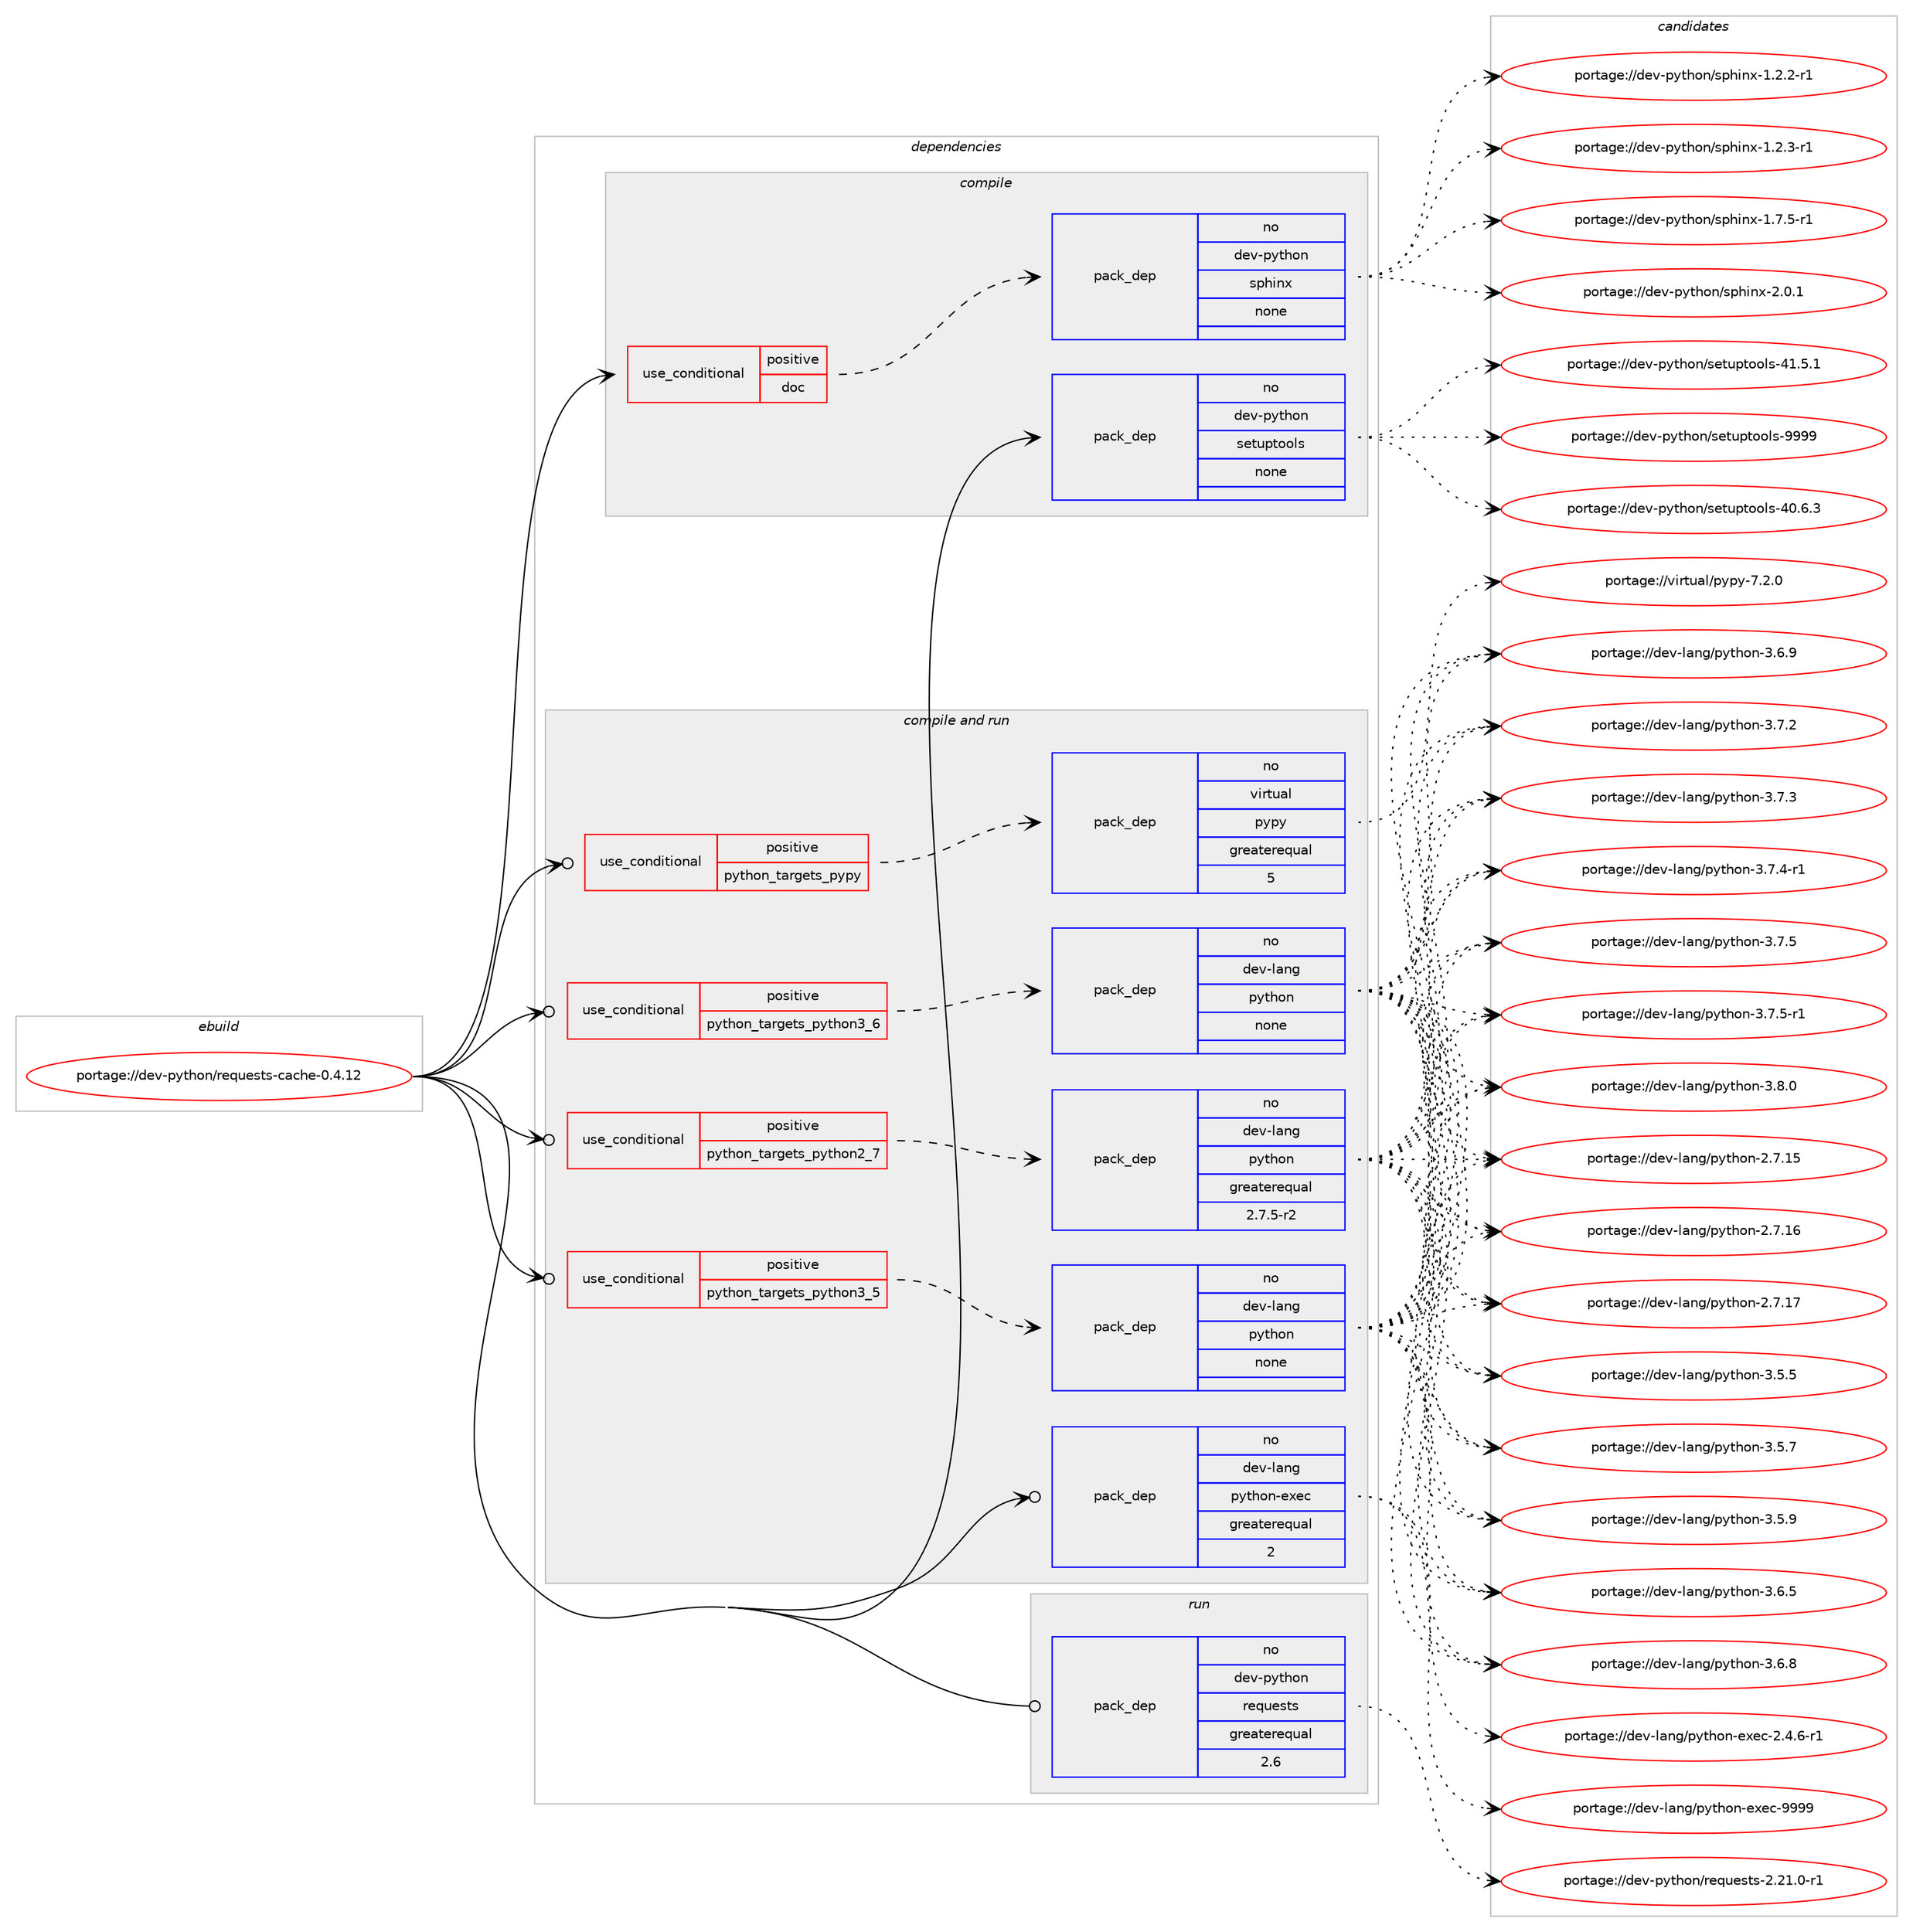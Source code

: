 digraph prolog {

# *************
# Graph options
# *************

newrank=true;
concentrate=true;
compound=true;
graph [rankdir=LR,fontname=Helvetica,fontsize=10,ranksep=1.5];#, ranksep=2.5, nodesep=0.2];
edge  [arrowhead=vee];
node  [fontname=Helvetica,fontsize=10];

# **********
# The ebuild
# **********

subgraph cluster_leftcol {
color=gray;
rank=same;
label=<<i>ebuild</i>>;
id [label="portage://dev-python/requests-cache-0.4.12", color=red, width=4, href="../dev-python/requests-cache-0.4.12.svg"];
}

# ****************
# The dependencies
# ****************

subgraph cluster_midcol {
color=gray;
label=<<i>dependencies</i>>;
subgraph cluster_compile {
fillcolor="#eeeeee";
style=filled;
label=<<i>compile</i>>;
subgraph cond37925 {
dependency170160 [label=<<TABLE BORDER="0" CELLBORDER="1" CELLSPACING="0" CELLPADDING="4"><TR><TD ROWSPAN="3" CELLPADDING="10">use_conditional</TD></TR><TR><TD>positive</TD></TR><TR><TD>doc</TD></TR></TABLE>>, shape=none, color=red];
subgraph pack128834 {
dependency170161 [label=<<TABLE BORDER="0" CELLBORDER="1" CELLSPACING="0" CELLPADDING="4" WIDTH="220"><TR><TD ROWSPAN="6" CELLPADDING="30">pack_dep</TD></TR><TR><TD WIDTH="110">no</TD></TR><TR><TD>dev-python</TD></TR><TR><TD>sphinx</TD></TR><TR><TD>none</TD></TR><TR><TD></TD></TR></TABLE>>, shape=none, color=blue];
}
dependency170160:e -> dependency170161:w [weight=20,style="dashed",arrowhead="vee"];
}
id:e -> dependency170160:w [weight=20,style="solid",arrowhead="vee"];
subgraph pack128835 {
dependency170162 [label=<<TABLE BORDER="0" CELLBORDER="1" CELLSPACING="0" CELLPADDING="4" WIDTH="220"><TR><TD ROWSPAN="6" CELLPADDING="30">pack_dep</TD></TR><TR><TD WIDTH="110">no</TD></TR><TR><TD>dev-python</TD></TR><TR><TD>setuptools</TD></TR><TR><TD>none</TD></TR><TR><TD></TD></TR></TABLE>>, shape=none, color=blue];
}
id:e -> dependency170162:w [weight=20,style="solid",arrowhead="vee"];
}
subgraph cluster_compileandrun {
fillcolor="#eeeeee";
style=filled;
label=<<i>compile and run</i>>;
subgraph cond37926 {
dependency170163 [label=<<TABLE BORDER="0" CELLBORDER="1" CELLSPACING="0" CELLPADDING="4"><TR><TD ROWSPAN="3" CELLPADDING="10">use_conditional</TD></TR><TR><TD>positive</TD></TR><TR><TD>python_targets_pypy</TD></TR></TABLE>>, shape=none, color=red];
subgraph pack128836 {
dependency170164 [label=<<TABLE BORDER="0" CELLBORDER="1" CELLSPACING="0" CELLPADDING="4" WIDTH="220"><TR><TD ROWSPAN="6" CELLPADDING="30">pack_dep</TD></TR><TR><TD WIDTH="110">no</TD></TR><TR><TD>virtual</TD></TR><TR><TD>pypy</TD></TR><TR><TD>greaterequal</TD></TR><TR><TD>5</TD></TR></TABLE>>, shape=none, color=blue];
}
dependency170163:e -> dependency170164:w [weight=20,style="dashed",arrowhead="vee"];
}
id:e -> dependency170163:w [weight=20,style="solid",arrowhead="odotvee"];
subgraph cond37927 {
dependency170165 [label=<<TABLE BORDER="0" CELLBORDER="1" CELLSPACING="0" CELLPADDING="4"><TR><TD ROWSPAN="3" CELLPADDING="10">use_conditional</TD></TR><TR><TD>positive</TD></TR><TR><TD>python_targets_python2_7</TD></TR></TABLE>>, shape=none, color=red];
subgraph pack128837 {
dependency170166 [label=<<TABLE BORDER="0" CELLBORDER="1" CELLSPACING="0" CELLPADDING="4" WIDTH="220"><TR><TD ROWSPAN="6" CELLPADDING="30">pack_dep</TD></TR><TR><TD WIDTH="110">no</TD></TR><TR><TD>dev-lang</TD></TR><TR><TD>python</TD></TR><TR><TD>greaterequal</TD></TR><TR><TD>2.7.5-r2</TD></TR></TABLE>>, shape=none, color=blue];
}
dependency170165:e -> dependency170166:w [weight=20,style="dashed",arrowhead="vee"];
}
id:e -> dependency170165:w [weight=20,style="solid",arrowhead="odotvee"];
subgraph cond37928 {
dependency170167 [label=<<TABLE BORDER="0" CELLBORDER="1" CELLSPACING="0" CELLPADDING="4"><TR><TD ROWSPAN="3" CELLPADDING="10">use_conditional</TD></TR><TR><TD>positive</TD></TR><TR><TD>python_targets_python3_5</TD></TR></TABLE>>, shape=none, color=red];
subgraph pack128838 {
dependency170168 [label=<<TABLE BORDER="0" CELLBORDER="1" CELLSPACING="0" CELLPADDING="4" WIDTH="220"><TR><TD ROWSPAN="6" CELLPADDING="30">pack_dep</TD></TR><TR><TD WIDTH="110">no</TD></TR><TR><TD>dev-lang</TD></TR><TR><TD>python</TD></TR><TR><TD>none</TD></TR><TR><TD></TD></TR></TABLE>>, shape=none, color=blue];
}
dependency170167:e -> dependency170168:w [weight=20,style="dashed",arrowhead="vee"];
}
id:e -> dependency170167:w [weight=20,style="solid",arrowhead="odotvee"];
subgraph cond37929 {
dependency170169 [label=<<TABLE BORDER="0" CELLBORDER="1" CELLSPACING="0" CELLPADDING="4"><TR><TD ROWSPAN="3" CELLPADDING="10">use_conditional</TD></TR><TR><TD>positive</TD></TR><TR><TD>python_targets_python3_6</TD></TR></TABLE>>, shape=none, color=red];
subgraph pack128839 {
dependency170170 [label=<<TABLE BORDER="0" CELLBORDER="1" CELLSPACING="0" CELLPADDING="4" WIDTH="220"><TR><TD ROWSPAN="6" CELLPADDING="30">pack_dep</TD></TR><TR><TD WIDTH="110">no</TD></TR><TR><TD>dev-lang</TD></TR><TR><TD>python</TD></TR><TR><TD>none</TD></TR><TR><TD></TD></TR></TABLE>>, shape=none, color=blue];
}
dependency170169:e -> dependency170170:w [weight=20,style="dashed",arrowhead="vee"];
}
id:e -> dependency170169:w [weight=20,style="solid",arrowhead="odotvee"];
subgraph pack128840 {
dependency170171 [label=<<TABLE BORDER="0" CELLBORDER="1" CELLSPACING="0" CELLPADDING="4" WIDTH="220"><TR><TD ROWSPAN="6" CELLPADDING="30">pack_dep</TD></TR><TR><TD WIDTH="110">no</TD></TR><TR><TD>dev-lang</TD></TR><TR><TD>python-exec</TD></TR><TR><TD>greaterequal</TD></TR><TR><TD>2</TD></TR></TABLE>>, shape=none, color=blue];
}
id:e -> dependency170171:w [weight=20,style="solid",arrowhead="odotvee"];
}
subgraph cluster_run {
fillcolor="#eeeeee";
style=filled;
label=<<i>run</i>>;
subgraph pack128841 {
dependency170172 [label=<<TABLE BORDER="0" CELLBORDER="1" CELLSPACING="0" CELLPADDING="4" WIDTH="220"><TR><TD ROWSPAN="6" CELLPADDING="30">pack_dep</TD></TR><TR><TD WIDTH="110">no</TD></TR><TR><TD>dev-python</TD></TR><TR><TD>requests</TD></TR><TR><TD>greaterequal</TD></TR><TR><TD>2.6</TD></TR></TABLE>>, shape=none, color=blue];
}
id:e -> dependency170172:w [weight=20,style="solid",arrowhead="odot"];
}
}

# **************
# The candidates
# **************

subgraph cluster_choices {
rank=same;
color=gray;
label=<<i>candidates</i>>;

subgraph choice128834 {
color=black;
nodesep=1;
choiceportage10010111845112121116104111110471151121041051101204549465046504511449 [label="portage://dev-python/sphinx-1.2.2-r1", color=red, width=4,href="../dev-python/sphinx-1.2.2-r1.svg"];
choiceportage10010111845112121116104111110471151121041051101204549465046514511449 [label="portage://dev-python/sphinx-1.2.3-r1", color=red, width=4,href="../dev-python/sphinx-1.2.3-r1.svg"];
choiceportage10010111845112121116104111110471151121041051101204549465546534511449 [label="portage://dev-python/sphinx-1.7.5-r1", color=red, width=4,href="../dev-python/sphinx-1.7.5-r1.svg"];
choiceportage1001011184511212111610411111047115112104105110120455046484649 [label="portage://dev-python/sphinx-2.0.1", color=red, width=4,href="../dev-python/sphinx-2.0.1.svg"];
dependency170161:e -> choiceportage10010111845112121116104111110471151121041051101204549465046504511449:w [style=dotted,weight="100"];
dependency170161:e -> choiceportage10010111845112121116104111110471151121041051101204549465046514511449:w [style=dotted,weight="100"];
dependency170161:e -> choiceportage10010111845112121116104111110471151121041051101204549465546534511449:w [style=dotted,weight="100"];
dependency170161:e -> choiceportage1001011184511212111610411111047115112104105110120455046484649:w [style=dotted,weight="100"];
}
subgraph choice128835 {
color=black;
nodesep=1;
choiceportage100101118451121211161041111104711510111611711211611111110811545524846544651 [label="portage://dev-python/setuptools-40.6.3", color=red, width=4,href="../dev-python/setuptools-40.6.3.svg"];
choiceportage100101118451121211161041111104711510111611711211611111110811545524946534649 [label="portage://dev-python/setuptools-41.5.1", color=red, width=4,href="../dev-python/setuptools-41.5.1.svg"];
choiceportage10010111845112121116104111110471151011161171121161111111081154557575757 [label="portage://dev-python/setuptools-9999", color=red, width=4,href="../dev-python/setuptools-9999.svg"];
dependency170162:e -> choiceportage100101118451121211161041111104711510111611711211611111110811545524846544651:w [style=dotted,weight="100"];
dependency170162:e -> choiceportage100101118451121211161041111104711510111611711211611111110811545524946534649:w [style=dotted,weight="100"];
dependency170162:e -> choiceportage10010111845112121116104111110471151011161171121161111111081154557575757:w [style=dotted,weight="100"];
}
subgraph choice128836 {
color=black;
nodesep=1;
choiceportage1181051141161179710847112121112121455546504648 [label="portage://virtual/pypy-7.2.0", color=red, width=4,href="../virtual/pypy-7.2.0.svg"];
dependency170164:e -> choiceportage1181051141161179710847112121112121455546504648:w [style=dotted,weight="100"];
}
subgraph choice128837 {
color=black;
nodesep=1;
choiceportage10010111845108971101034711212111610411111045504655464953 [label="portage://dev-lang/python-2.7.15", color=red, width=4,href="../dev-lang/python-2.7.15.svg"];
choiceportage10010111845108971101034711212111610411111045504655464954 [label="portage://dev-lang/python-2.7.16", color=red, width=4,href="../dev-lang/python-2.7.16.svg"];
choiceportage10010111845108971101034711212111610411111045504655464955 [label="portage://dev-lang/python-2.7.17", color=red, width=4,href="../dev-lang/python-2.7.17.svg"];
choiceportage100101118451089711010347112121116104111110455146534653 [label="portage://dev-lang/python-3.5.5", color=red, width=4,href="../dev-lang/python-3.5.5.svg"];
choiceportage100101118451089711010347112121116104111110455146534655 [label="portage://dev-lang/python-3.5.7", color=red, width=4,href="../dev-lang/python-3.5.7.svg"];
choiceportage100101118451089711010347112121116104111110455146534657 [label="portage://dev-lang/python-3.5.9", color=red, width=4,href="../dev-lang/python-3.5.9.svg"];
choiceportage100101118451089711010347112121116104111110455146544653 [label="portage://dev-lang/python-3.6.5", color=red, width=4,href="../dev-lang/python-3.6.5.svg"];
choiceportage100101118451089711010347112121116104111110455146544656 [label="portage://dev-lang/python-3.6.8", color=red, width=4,href="../dev-lang/python-3.6.8.svg"];
choiceportage100101118451089711010347112121116104111110455146544657 [label="portage://dev-lang/python-3.6.9", color=red, width=4,href="../dev-lang/python-3.6.9.svg"];
choiceportage100101118451089711010347112121116104111110455146554650 [label="portage://dev-lang/python-3.7.2", color=red, width=4,href="../dev-lang/python-3.7.2.svg"];
choiceportage100101118451089711010347112121116104111110455146554651 [label="portage://dev-lang/python-3.7.3", color=red, width=4,href="../dev-lang/python-3.7.3.svg"];
choiceportage1001011184510897110103471121211161041111104551465546524511449 [label="portage://dev-lang/python-3.7.4-r1", color=red, width=4,href="../dev-lang/python-3.7.4-r1.svg"];
choiceportage100101118451089711010347112121116104111110455146554653 [label="portage://dev-lang/python-3.7.5", color=red, width=4,href="../dev-lang/python-3.7.5.svg"];
choiceportage1001011184510897110103471121211161041111104551465546534511449 [label="portage://dev-lang/python-3.7.5-r1", color=red, width=4,href="../dev-lang/python-3.7.5-r1.svg"];
choiceportage100101118451089711010347112121116104111110455146564648 [label="portage://dev-lang/python-3.8.0", color=red, width=4,href="../dev-lang/python-3.8.0.svg"];
dependency170166:e -> choiceportage10010111845108971101034711212111610411111045504655464953:w [style=dotted,weight="100"];
dependency170166:e -> choiceportage10010111845108971101034711212111610411111045504655464954:w [style=dotted,weight="100"];
dependency170166:e -> choiceportage10010111845108971101034711212111610411111045504655464955:w [style=dotted,weight="100"];
dependency170166:e -> choiceportage100101118451089711010347112121116104111110455146534653:w [style=dotted,weight="100"];
dependency170166:e -> choiceportage100101118451089711010347112121116104111110455146534655:w [style=dotted,weight="100"];
dependency170166:e -> choiceportage100101118451089711010347112121116104111110455146534657:w [style=dotted,weight="100"];
dependency170166:e -> choiceportage100101118451089711010347112121116104111110455146544653:w [style=dotted,weight="100"];
dependency170166:e -> choiceportage100101118451089711010347112121116104111110455146544656:w [style=dotted,weight="100"];
dependency170166:e -> choiceportage100101118451089711010347112121116104111110455146544657:w [style=dotted,weight="100"];
dependency170166:e -> choiceportage100101118451089711010347112121116104111110455146554650:w [style=dotted,weight="100"];
dependency170166:e -> choiceportage100101118451089711010347112121116104111110455146554651:w [style=dotted,weight="100"];
dependency170166:e -> choiceportage1001011184510897110103471121211161041111104551465546524511449:w [style=dotted,weight="100"];
dependency170166:e -> choiceportage100101118451089711010347112121116104111110455146554653:w [style=dotted,weight="100"];
dependency170166:e -> choiceportage1001011184510897110103471121211161041111104551465546534511449:w [style=dotted,weight="100"];
dependency170166:e -> choiceportage100101118451089711010347112121116104111110455146564648:w [style=dotted,weight="100"];
}
subgraph choice128838 {
color=black;
nodesep=1;
choiceportage10010111845108971101034711212111610411111045504655464953 [label="portage://dev-lang/python-2.7.15", color=red, width=4,href="../dev-lang/python-2.7.15.svg"];
choiceportage10010111845108971101034711212111610411111045504655464954 [label="portage://dev-lang/python-2.7.16", color=red, width=4,href="../dev-lang/python-2.7.16.svg"];
choiceportage10010111845108971101034711212111610411111045504655464955 [label="portage://dev-lang/python-2.7.17", color=red, width=4,href="../dev-lang/python-2.7.17.svg"];
choiceportage100101118451089711010347112121116104111110455146534653 [label="portage://dev-lang/python-3.5.5", color=red, width=4,href="../dev-lang/python-3.5.5.svg"];
choiceportage100101118451089711010347112121116104111110455146534655 [label="portage://dev-lang/python-3.5.7", color=red, width=4,href="../dev-lang/python-3.5.7.svg"];
choiceportage100101118451089711010347112121116104111110455146534657 [label="portage://dev-lang/python-3.5.9", color=red, width=4,href="../dev-lang/python-3.5.9.svg"];
choiceportage100101118451089711010347112121116104111110455146544653 [label="portage://dev-lang/python-3.6.5", color=red, width=4,href="../dev-lang/python-3.6.5.svg"];
choiceportage100101118451089711010347112121116104111110455146544656 [label="portage://dev-lang/python-3.6.8", color=red, width=4,href="../dev-lang/python-3.6.8.svg"];
choiceportage100101118451089711010347112121116104111110455146544657 [label="portage://dev-lang/python-3.6.9", color=red, width=4,href="../dev-lang/python-3.6.9.svg"];
choiceportage100101118451089711010347112121116104111110455146554650 [label="portage://dev-lang/python-3.7.2", color=red, width=4,href="../dev-lang/python-3.7.2.svg"];
choiceportage100101118451089711010347112121116104111110455146554651 [label="portage://dev-lang/python-3.7.3", color=red, width=4,href="../dev-lang/python-3.7.3.svg"];
choiceportage1001011184510897110103471121211161041111104551465546524511449 [label="portage://dev-lang/python-3.7.4-r1", color=red, width=4,href="../dev-lang/python-3.7.4-r1.svg"];
choiceportage100101118451089711010347112121116104111110455146554653 [label="portage://dev-lang/python-3.7.5", color=red, width=4,href="../dev-lang/python-3.7.5.svg"];
choiceportage1001011184510897110103471121211161041111104551465546534511449 [label="portage://dev-lang/python-3.7.5-r1", color=red, width=4,href="../dev-lang/python-3.7.5-r1.svg"];
choiceportage100101118451089711010347112121116104111110455146564648 [label="portage://dev-lang/python-3.8.0", color=red, width=4,href="../dev-lang/python-3.8.0.svg"];
dependency170168:e -> choiceportage10010111845108971101034711212111610411111045504655464953:w [style=dotted,weight="100"];
dependency170168:e -> choiceportage10010111845108971101034711212111610411111045504655464954:w [style=dotted,weight="100"];
dependency170168:e -> choiceportage10010111845108971101034711212111610411111045504655464955:w [style=dotted,weight="100"];
dependency170168:e -> choiceportage100101118451089711010347112121116104111110455146534653:w [style=dotted,weight="100"];
dependency170168:e -> choiceportage100101118451089711010347112121116104111110455146534655:w [style=dotted,weight="100"];
dependency170168:e -> choiceportage100101118451089711010347112121116104111110455146534657:w [style=dotted,weight="100"];
dependency170168:e -> choiceportage100101118451089711010347112121116104111110455146544653:w [style=dotted,weight="100"];
dependency170168:e -> choiceportage100101118451089711010347112121116104111110455146544656:w [style=dotted,weight="100"];
dependency170168:e -> choiceportage100101118451089711010347112121116104111110455146544657:w [style=dotted,weight="100"];
dependency170168:e -> choiceportage100101118451089711010347112121116104111110455146554650:w [style=dotted,weight="100"];
dependency170168:e -> choiceportage100101118451089711010347112121116104111110455146554651:w [style=dotted,weight="100"];
dependency170168:e -> choiceportage1001011184510897110103471121211161041111104551465546524511449:w [style=dotted,weight="100"];
dependency170168:e -> choiceportage100101118451089711010347112121116104111110455146554653:w [style=dotted,weight="100"];
dependency170168:e -> choiceportage1001011184510897110103471121211161041111104551465546534511449:w [style=dotted,weight="100"];
dependency170168:e -> choiceportage100101118451089711010347112121116104111110455146564648:w [style=dotted,weight="100"];
}
subgraph choice128839 {
color=black;
nodesep=1;
choiceportage10010111845108971101034711212111610411111045504655464953 [label="portage://dev-lang/python-2.7.15", color=red, width=4,href="../dev-lang/python-2.7.15.svg"];
choiceportage10010111845108971101034711212111610411111045504655464954 [label="portage://dev-lang/python-2.7.16", color=red, width=4,href="../dev-lang/python-2.7.16.svg"];
choiceportage10010111845108971101034711212111610411111045504655464955 [label="portage://dev-lang/python-2.7.17", color=red, width=4,href="../dev-lang/python-2.7.17.svg"];
choiceportage100101118451089711010347112121116104111110455146534653 [label="portage://dev-lang/python-3.5.5", color=red, width=4,href="../dev-lang/python-3.5.5.svg"];
choiceportage100101118451089711010347112121116104111110455146534655 [label="portage://dev-lang/python-3.5.7", color=red, width=4,href="../dev-lang/python-3.5.7.svg"];
choiceportage100101118451089711010347112121116104111110455146534657 [label="portage://dev-lang/python-3.5.9", color=red, width=4,href="../dev-lang/python-3.5.9.svg"];
choiceportage100101118451089711010347112121116104111110455146544653 [label="portage://dev-lang/python-3.6.5", color=red, width=4,href="../dev-lang/python-3.6.5.svg"];
choiceportage100101118451089711010347112121116104111110455146544656 [label="portage://dev-lang/python-3.6.8", color=red, width=4,href="../dev-lang/python-3.6.8.svg"];
choiceportage100101118451089711010347112121116104111110455146544657 [label="portage://dev-lang/python-3.6.9", color=red, width=4,href="../dev-lang/python-3.6.9.svg"];
choiceportage100101118451089711010347112121116104111110455146554650 [label="portage://dev-lang/python-3.7.2", color=red, width=4,href="../dev-lang/python-3.7.2.svg"];
choiceportage100101118451089711010347112121116104111110455146554651 [label="portage://dev-lang/python-3.7.3", color=red, width=4,href="../dev-lang/python-3.7.3.svg"];
choiceportage1001011184510897110103471121211161041111104551465546524511449 [label="portage://dev-lang/python-3.7.4-r1", color=red, width=4,href="../dev-lang/python-3.7.4-r1.svg"];
choiceportage100101118451089711010347112121116104111110455146554653 [label="portage://dev-lang/python-3.7.5", color=red, width=4,href="../dev-lang/python-3.7.5.svg"];
choiceportage1001011184510897110103471121211161041111104551465546534511449 [label="portage://dev-lang/python-3.7.5-r1", color=red, width=4,href="../dev-lang/python-3.7.5-r1.svg"];
choiceportage100101118451089711010347112121116104111110455146564648 [label="portage://dev-lang/python-3.8.0", color=red, width=4,href="../dev-lang/python-3.8.0.svg"];
dependency170170:e -> choiceportage10010111845108971101034711212111610411111045504655464953:w [style=dotted,weight="100"];
dependency170170:e -> choiceportage10010111845108971101034711212111610411111045504655464954:w [style=dotted,weight="100"];
dependency170170:e -> choiceportage10010111845108971101034711212111610411111045504655464955:w [style=dotted,weight="100"];
dependency170170:e -> choiceportage100101118451089711010347112121116104111110455146534653:w [style=dotted,weight="100"];
dependency170170:e -> choiceportage100101118451089711010347112121116104111110455146534655:w [style=dotted,weight="100"];
dependency170170:e -> choiceportage100101118451089711010347112121116104111110455146534657:w [style=dotted,weight="100"];
dependency170170:e -> choiceportage100101118451089711010347112121116104111110455146544653:w [style=dotted,weight="100"];
dependency170170:e -> choiceportage100101118451089711010347112121116104111110455146544656:w [style=dotted,weight="100"];
dependency170170:e -> choiceportage100101118451089711010347112121116104111110455146544657:w [style=dotted,weight="100"];
dependency170170:e -> choiceportage100101118451089711010347112121116104111110455146554650:w [style=dotted,weight="100"];
dependency170170:e -> choiceportage100101118451089711010347112121116104111110455146554651:w [style=dotted,weight="100"];
dependency170170:e -> choiceportage1001011184510897110103471121211161041111104551465546524511449:w [style=dotted,weight="100"];
dependency170170:e -> choiceportage100101118451089711010347112121116104111110455146554653:w [style=dotted,weight="100"];
dependency170170:e -> choiceportage1001011184510897110103471121211161041111104551465546534511449:w [style=dotted,weight="100"];
dependency170170:e -> choiceportage100101118451089711010347112121116104111110455146564648:w [style=dotted,weight="100"];
}
subgraph choice128840 {
color=black;
nodesep=1;
choiceportage10010111845108971101034711212111610411111045101120101994550465246544511449 [label="portage://dev-lang/python-exec-2.4.6-r1", color=red, width=4,href="../dev-lang/python-exec-2.4.6-r1.svg"];
choiceportage10010111845108971101034711212111610411111045101120101994557575757 [label="portage://dev-lang/python-exec-9999", color=red, width=4,href="../dev-lang/python-exec-9999.svg"];
dependency170171:e -> choiceportage10010111845108971101034711212111610411111045101120101994550465246544511449:w [style=dotted,weight="100"];
dependency170171:e -> choiceportage10010111845108971101034711212111610411111045101120101994557575757:w [style=dotted,weight="100"];
}
subgraph choice128841 {
color=black;
nodesep=1;
choiceportage1001011184511212111610411111047114101113117101115116115455046504946484511449 [label="portage://dev-python/requests-2.21.0-r1", color=red, width=4,href="../dev-python/requests-2.21.0-r1.svg"];
dependency170172:e -> choiceportage1001011184511212111610411111047114101113117101115116115455046504946484511449:w [style=dotted,weight="100"];
}
}

}
